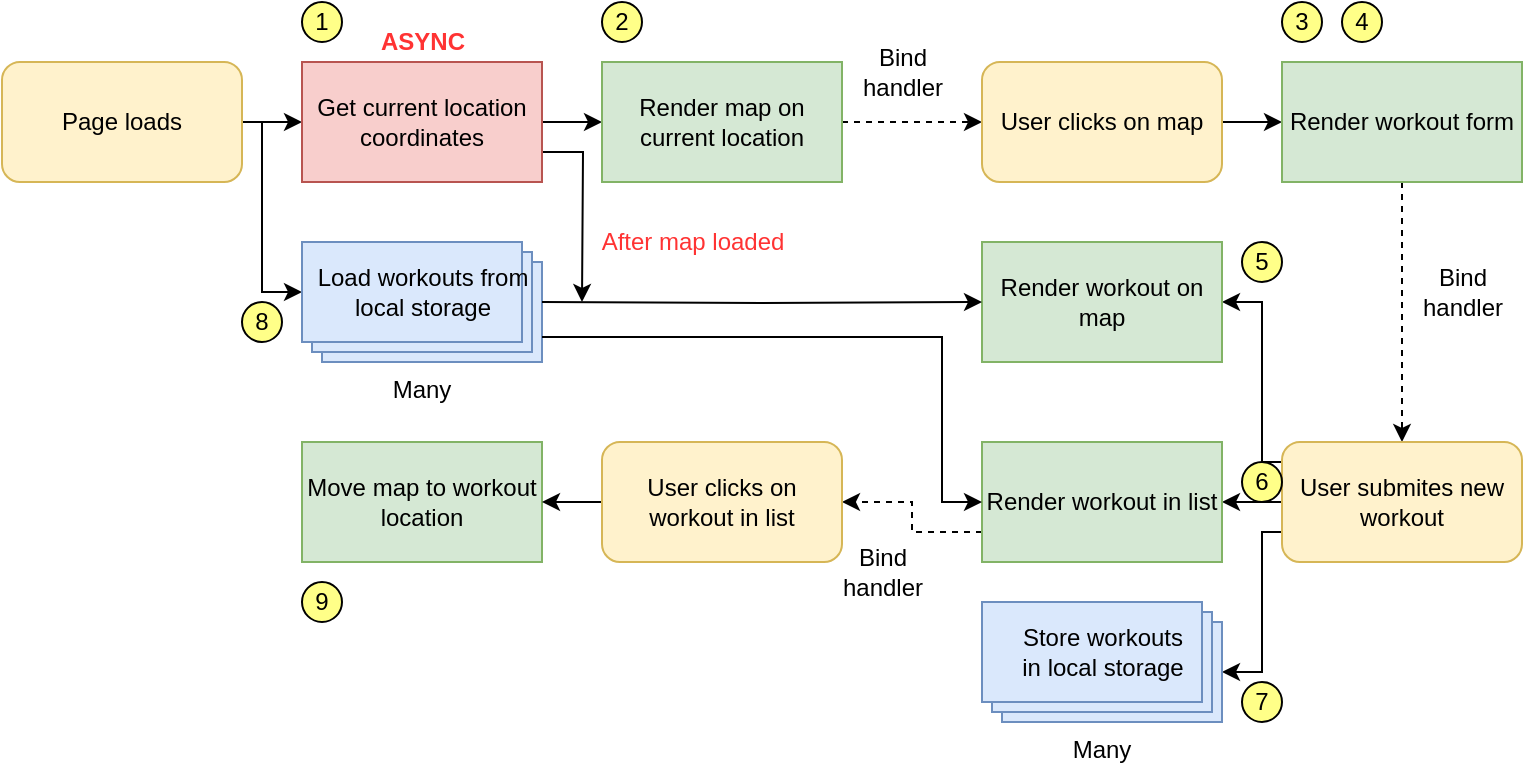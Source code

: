 <mxfile version="14.4.8" type="github">
  <diagram id="ZVJCvrJhSOfc0Hs9yVCG" name="Page-1">
    <mxGraphModel dx="786" dy="489" grid="1" gridSize="10" guides="1" tooltips="1" connect="1" arrows="1" fold="1" page="1" pageScale="1" pageWidth="827" pageHeight="1169" math="0" shadow="0">
      <root>
        <mxCell id="0" />
        <mxCell id="1" parent="0" />
        <mxCell id="-EUZ3wJkCfkC2KTh_jhl-2" style="edgeStyle=orthogonalEdgeStyle;rounded=0;orthogonalLoop=1;jettySize=auto;html=1;" edge="1" parent="1" source="-EUZ3wJkCfkC2KTh_jhl-1">
          <mxGeometry relative="1" as="geometry">
            <mxPoint x="160" y="140" as="targetPoint" />
          </mxGeometry>
        </mxCell>
        <mxCell id="-EUZ3wJkCfkC2KTh_jhl-40" style="edgeStyle=orthogonalEdgeStyle;rounded=0;orthogonalLoop=1;jettySize=auto;html=1;entryX=0;entryY=0;entryDx=0;entryDy=25;entryPerimeter=0;" edge="1" parent="1" source="-EUZ3wJkCfkC2KTh_jhl-1" target="-EUZ3wJkCfkC2KTh_jhl-36">
          <mxGeometry relative="1" as="geometry">
            <Array as="points">
              <mxPoint x="140" y="140" />
              <mxPoint x="140" y="225" />
            </Array>
          </mxGeometry>
        </mxCell>
        <mxCell id="-EUZ3wJkCfkC2KTh_jhl-1" value="Page loads" style="rounded=1;whiteSpace=wrap;html=1;fillColor=#fff2cc;strokeColor=#d6b656;" vertex="1" parent="1">
          <mxGeometry x="10" y="110" width="120" height="60" as="geometry" />
        </mxCell>
        <mxCell id="-EUZ3wJkCfkC2KTh_jhl-7" style="edgeStyle=orthogonalEdgeStyle;rounded=0;orthogonalLoop=1;jettySize=auto;html=1;" edge="1" parent="1" source="-EUZ3wJkCfkC2KTh_jhl-3">
          <mxGeometry relative="1" as="geometry">
            <mxPoint x="310" y="140" as="targetPoint" />
          </mxGeometry>
        </mxCell>
        <mxCell id="-EUZ3wJkCfkC2KTh_jhl-42" style="edgeStyle=orthogonalEdgeStyle;rounded=0;orthogonalLoop=1;jettySize=auto;html=1;exitX=1;exitY=0.75;exitDx=0;exitDy=0;" edge="1" parent="1" source="-EUZ3wJkCfkC2KTh_jhl-3">
          <mxGeometry relative="1" as="geometry">
            <mxPoint x="300" y="230" as="targetPoint" />
          </mxGeometry>
        </mxCell>
        <mxCell id="-EUZ3wJkCfkC2KTh_jhl-3" value="Get current location coordinates" style="rounded=0;whiteSpace=wrap;html=1;fillColor=#f8cecc;strokeColor=#b85450;" vertex="1" parent="1">
          <mxGeometry x="160" y="110" width="120" height="60" as="geometry" />
        </mxCell>
        <mxCell id="-EUZ3wJkCfkC2KTh_jhl-5" value="&lt;b&gt;&lt;font color=&quot;#ff3333&quot;&gt;ASYNC&lt;/font&gt;&lt;/b&gt;" style="text;html=1;align=center;verticalAlign=middle;resizable=0;points=[];autosize=1;" vertex="1" parent="1">
          <mxGeometry x="190" y="90" width="60" height="20" as="geometry" />
        </mxCell>
        <mxCell id="-EUZ3wJkCfkC2KTh_jhl-6" value="1" style="ellipse;whiteSpace=wrap;html=1;aspect=fixed;fillColor=#ffff88;" vertex="1" parent="1">
          <mxGeometry x="160" y="80" width="20" height="20" as="geometry" />
        </mxCell>
        <mxCell id="-EUZ3wJkCfkC2KTh_jhl-11" style="edgeStyle=orthogonalEdgeStyle;rounded=0;orthogonalLoop=1;jettySize=auto;html=1;dashed=1;" edge="1" parent="1" source="-EUZ3wJkCfkC2KTh_jhl-8">
          <mxGeometry relative="1" as="geometry">
            <mxPoint x="500" y="140" as="targetPoint" />
          </mxGeometry>
        </mxCell>
        <mxCell id="-EUZ3wJkCfkC2KTh_jhl-8" value="Render map on current location" style="rounded=0;whiteSpace=wrap;html=1;fillColor=#d5e8d4;strokeColor=#82b366;" vertex="1" parent="1">
          <mxGeometry x="310" y="110" width="120" height="60" as="geometry" />
        </mxCell>
        <mxCell id="-EUZ3wJkCfkC2KTh_jhl-9" value="2" style="ellipse;whiteSpace=wrap;html=1;aspect=fixed;fillColor=#ffff88;" vertex="1" parent="1">
          <mxGeometry x="310" y="80" width="20" height="20" as="geometry" />
        </mxCell>
        <mxCell id="-EUZ3wJkCfkC2KTh_jhl-12" value="Bind &lt;br&gt;handler" style="text;html=1;resizable=0;autosize=1;align=center;verticalAlign=middle;points=[];fillColor=none;strokeColor=none;rounded=0;" vertex="1" parent="1">
          <mxGeometry x="430" y="100" width="60" height="30" as="geometry" />
        </mxCell>
        <mxCell id="-EUZ3wJkCfkC2KTh_jhl-15" style="edgeStyle=orthogonalEdgeStyle;rounded=0;orthogonalLoop=1;jettySize=auto;html=1;entryX=0;entryY=0.5;entryDx=0;entryDy=0;" edge="1" parent="1" source="-EUZ3wJkCfkC2KTh_jhl-13" target="-EUZ3wJkCfkC2KTh_jhl-14">
          <mxGeometry relative="1" as="geometry" />
        </mxCell>
        <mxCell id="-EUZ3wJkCfkC2KTh_jhl-13" value="User clicks on map" style="rounded=1;whiteSpace=wrap;html=1;fillColor=#fff2cc;strokeColor=#d6b656;" vertex="1" parent="1">
          <mxGeometry x="500" y="110" width="120" height="60" as="geometry" />
        </mxCell>
        <mxCell id="-EUZ3wJkCfkC2KTh_jhl-20" style="edgeStyle=orthogonalEdgeStyle;rounded=0;orthogonalLoop=1;jettySize=auto;html=1;dashed=1;" edge="1" parent="1" source="-EUZ3wJkCfkC2KTh_jhl-14" target="-EUZ3wJkCfkC2KTh_jhl-19">
          <mxGeometry relative="1" as="geometry" />
        </mxCell>
        <mxCell id="-EUZ3wJkCfkC2KTh_jhl-14" value="Render workout form" style="rounded=0;whiteSpace=wrap;html=1;fillColor=#d5e8d4;strokeColor=#82b366;" vertex="1" parent="1">
          <mxGeometry x="650" y="110" width="120" height="60" as="geometry" />
        </mxCell>
        <mxCell id="-EUZ3wJkCfkC2KTh_jhl-16" value="3" style="ellipse;whiteSpace=wrap;html=1;aspect=fixed;fillColor=#ffff88;" vertex="1" parent="1">
          <mxGeometry x="650" y="80" width="20" height="20" as="geometry" />
        </mxCell>
        <mxCell id="-EUZ3wJkCfkC2KTh_jhl-17" value="4" style="ellipse;whiteSpace=wrap;html=1;aspect=fixed;fillColor=#ffff88;" vertex="1" parent="1">
          <mxGeometry x="680" y="80" width="20" height="20" as="geometry" />
        </mxCell>
        <mxCell id="-EUZ3wJkCfkC2KTh_jhl-26" style="edgeStyle=orthogonalEdgeStyle;rounded=0;orthogonalLoop=1;jettySize=auto;html=1;entryX=1;entryY=0.5;entryDx=0;entryDy=0;" edge="1" parent="1" source="-EUZ3wJkCfkC2KTh_jhl-19" target="-EUZ3wJkCfkC2KTh_jhl-23">
          <mxGeometry relative="1" as="geometry" />
        </mxCell>
        <mxCell id="-EUZ3wJkCfkC2KTh_jhl-28" style="edgeStyle=orthogonalEdgeStyle;rounded=0;orthogonalLoop=1;jettySize=auto;html=1;entryX=1;entryY=0.5;entryDx=0;entryDy=0;" edge="1" parent="1" source="-EUZ3wJkCfkC2KTh_jhl-19" target="-EUZ3wJkCfkC2KTh_jhl-22">
          <mxGeometry relative="1" as="geometry">
            <Array as="points">
              <mxPoint x="640" y="310" />
              <mxPoint x="640" y="230" />
            </Array>
          </mxGeometry>
        </mxCell>
        <mxCell id="-EUZ3wJkCfkC2KTh_jhl-51" style="edgeStyle=orthogonalEdgeStyle;rounded=0;orthogonalLoop=1;jettySize=auto;html=1;exitX=0;exitY=0.75;exitDx=0;exitDy=0;entryX=0;entryY=0;entryDx=120;entryDy=35;entryPerimeter=0;" edge="1" parent="1" source="-EUZ3wJkCfkC2KTh_jhl-19" target="-EUZ3wJkCfkC2KTh_jhl-25">
          <mxGeometry relative="1" as="geometry">
            <mxPoint x="710" y="420" as="targetPoint" />
            <Array as="points">
              <mxPoint x="640" y="345" />
              <mxPoint x="640" y="415" />
            </Array>
          </mxGeometry>
        </mxCell>
        <mxCell id="-EUZ3wJkCfkC2KTh_jhl-19" value="User submites new workout" style="rounded=1;whiteSpace=wrap;html=1;fillColor=#fff2cc;strokeColor=#d6b656;" vertex="1" parent="1">
          <mxGeometry x="650" y="300" width="120" height="60" as="geometry" />
        </mxCell>
        <mxCell id="-EUZ3wJkCfkC2KTh_jhl-21" value="Bind &lt;br&gt;handler" style="text;html=1;resizable=0;autosize=1;align=center;verticalAlign=middle;points=[];fillColor=none;strokeColor=none;rounded=0;" vertex="1" parent="1">
          <mxGeometry x="710" y="210" width="60" height="30" as="geometry" />
        </mxCell>
        <mxCell id="-EUZ3wJkCfkC2KTh_jhl-22" value="Render workout on map" style="rounded=0;whiteSpace=wrap;html=1;fillColor=#d5e8d4;strokeColor=#82b366;" vertex="1" parent="1">
          <mxGeometry x="500" y="200" width="120" height="60" as="geometry" />
        </mxCell>
        <mxCell id="-EUZ3wJkCfkC2KTh_jhl-55" style="edgeStyle=orthogonalEdgeStyle;rounded=0;orthogonalLoop=1;jettySize=auto;html=1;exitX=0;exitY=0.75;exitDx=0;exitDy=0;entryX=1;entryY=0.5;entryDx=0;entryDy=0;dashed=1;" edge="1" parent="1" source="-EUZ3wJkCfkC2KTh_jhl-23" target="-EUZ3wJkCfkC2KTh_jhl-49">
          <mxGeometry relative="1" as="geometry" />
        </mxCell>
        <mxCell id="-EUZ3wJkCfkC2KTh_jhl-23" value="Render workout in list" style="rounded=0;whiteSpace=wrap;html=1;fillColor=#d5e8d4;strokeColor=#82b366;" vertex="1" parent="1">
          <mxGeometry x="500" y="300" width="120" height="60" as="geometry" />
        </mxCell>
        <mxCell id="-EUZ3wJkCfkC2KTh_jhl-30" value="5" style="ellipse;whiteSpace=wrap;html=1;aspect=fixed;fillColor=#ffff88;" vertex="1" parent="1">
          <mxGeometry x="630" y="200" width="20" height="20" as="geometry" />
        </mxCell>
        <mxCell id="-EUZ3wJkCfkC2KTh_jhl-31" value="6" style="ellipse;whiteSpace=wrap;html=1;aspect=fixed;fillColor=#ffff88;" vertex="1" parent="1">
          <mxGeometry x="630" y="310" width="20" height="20" as="geometry" />
        </mxCell>
        <mxCell id="-EUZ3wJkCfkC2KTh_jhl-32" value="7" style="ellipse;whiteSpace=wrap;html=1;aspect=fixed;fillColor=#ffff88;" vertex="1" parent="1">
          <mxGeometry x="630" y="420" width="20" height="20" as="geometry" />
        </mxCell>
        <mxCell id="-EUZ3wJkCfkC2KTh_jhl-34" value="" style="group" vertex="1" connectable="0" parent="1">
          <mxGeometry x="500" y="380" width="120" height="60" as="geometry" />
        </mxCell>
        <mxCell id="-EUZ3wJkCfkC2KTh_jhl-25" value="Many" style="verticalLabelPosition=bottom;verticalAlign=top;html=1;shape=mxgraph.basic.layered_rect;dx=10;outlineConnect=0;strokeColor=#6c8ebf;fillColor=#dae8fc;sketch=0;whiteSpace=wrap;" vertex="1" parent="-EUZ3wJkCfkC2KTh_jhl-34">
          <mxGeometry width="120" height="60" as="geometry" />
        </mxCell>
        <mxCell id="-EUZ3wJkCfkC2KTh_jhl-33" value="Store workouts &lt;br&gt;in local storage" style="text;html=1;resizable=0;autosize=1;align=center;verticalAlign=middle;points=[];strokeColor=none;rounded=0;sketch=0;labelBorderColor=none;labelBackgroundColor=none;" vertex="1" parent="-EUZ3wJkCfkC2KTh_jhl-34">
          <mxGeometry x="10" y="10" width="100" height="30" as="geometry" />
        </mxCell>
        <mxCell id="-EUZ3wJkCfkC2KTh_jhl-35" value="" style="group" vertex="1" connectable="0" parent="1">
          <mxGeometry x="160" y="200" width="120" height="60" as="geometry" />
        </mxCell>
        <mxCell id="-EUZ3wJkCfkC2KTh_jhl-36" value="Many" style="verticalLabelPosition=bottom;verticalAlign=top;html=1;shape=mxgraph.basic.layered_rect;dx=10;outlineConnect=0;strokeColor=#6c8ebf;fillColor=#dae8fc;sketch=0;whiteSpace=wrap;" vertex="1" parent="-EUZ3wJkCfkC2KTh_jhl-35">
          <mxGeometry width="120" height="60" as="geometry" />
        </mxCell>
        <mxCell id="-EUZ3wJkCfkC2KTh_jhl-37" value="Load workouts from &lt;br&gt;local storage" style="text;html=1;resizable=0;autosize=1;align=center;verticalAlign=middle;points=[];strokeColor=none;rounded=0;sketch=0;labelBorderColor=none;labelBackgroundColor=none;" vertex="1" parent="-EUZ3wJkCfkC2KTh_jhl-35">
          <mxGeometry y="10" width="120" height="30" as="geometry" />
        </mxCell>
        <mxCell id="-EUZ3wJkCfkC2KTh_jhl-41" style="edgeStyle=orthogonalEdgeStyle;rounded=0;orthogonalLoop=1;jettySize=auto;html=1;" edge="1" parent="1" target="-EUZ3wJkCfkC2KTh_jhl-22">
          <mxGeometry relative="1" as="geometry">
            <mxPoint x="280" y="230" as="sourcePoint" />
          </mxGeometry>
        </mxCell>
        <mxCell id="-EUZ3wJkCfkC2KTh_jhl-43" value="&lt;font color=&quot;#ff3333&quot;&gt;After map loaded&lt;/font&gt;" style="text;html=1;resizable=0;autosize=1;align=center;verticalAlign=middle;points=[];fillColor=none;strokeColor=none;rounded=0;" vertex="1" parent="1">
          <mxGeometry x="300" y="190" width="110" height="20" as="geometry" />
        </mxCell>
        <mxCell id="-EUZ3wJkCfkC2KTh_jhl-46" value="8" style="ellipse;whiteSpace=wrap;html=1;aspect=fixed;fillColor=#ffff88;" vertex="1" parent="1">
          <mxGeometry x="130" y="230" width="20" height="20" as="geometry" />
        </mxCell>
        <mxCell id="-EUZ3wJkCfkC2KTh_jhl-48" value="Move map to workout location" style="rounded=0;whiteSpace=wrap;html=1;fillColor=#d5e8d4;strokeColor=#82b366;" vertex="1" parent="1">
          <mxGeometry x="160" y="300" width="120" height="60" as="geometry" />
        </mxCell>
        <mxCell id="-EUZ3wJkCfkC2KTh_jhl-58" style="edgeStyle=orthogonalEdgeStyle;rounded=0;orthogonalLoop=1;jettySize=auto;html=1;entryX=1;entryY=0.5;entryDx=0;entryDy=0;" edge="1" parent="1" source="-EUZ3wJkCfkC2KTh_jhl-49" target="-EUZ3wJkCfkC2KTh_jhl-48">
          <mxGeometry relative="1" as="geometry" />
        </mxCell>
        <mxCell id="-EUZ3wJkCfkC2KTh_jhl-49" value="User clicks on workout in list" style="rounded=1;whiteSpace=wrap;html=1;fillColor=#fff2cc;strokeColor=#d6b656;" vertex="1" parent="1">
          <mxGeometry x="310" y="300" width="120" height="60" as="geometry" />
        </mxCell>
        <mxCell id="-EUZ3wJkCfkC2KTh_jhl-54" style="edgeStyle=orthogonalEdgeStyle;rounded=0;orthogonalLoop=1;jettySize=auto;html=1;exitX=0;exitY=0;exitDx=120;exitDy=47.5;exitPerimeter=0;entryX=0;entryY=0.5;entryDx=0;entryDy=0;" edge="1" parent="1" source="-EUZ3wJkCfkC2KTh_jhl-36" target="-EUZ3wJkCfkC2KTh_jhl-23">
          <mxGeometry relative="1" as="geometry">
            <Array as="points">
              <mxPoint x="480" y="248" />
              <mxPoint x="480" y="330" />
            </Array>
          </mxGeometry>
        </mxCell>
        <mxCell id="-EUZ3wJkCfkC2KTh_jhl-57" value="Bind &lt;br&gt;handler" style="text;html=1;resizable=0;autosize=1;align=center;verticalAlign=middle;points=[];fillColor=none;strokeColor=none;rounded=0;" vertex="1" parent="1">
          <mxGeometry x="420" y="350" width="60" height="30" as="geometry" />
        </mxCell>
        <mxCell id="-EUZ3wJkCfkC2KTh_jhl-60" value="9" style="ellipse;whiteSpace=wrap;html=1;aspect=fixed;fillColor=#ffff88;" vertex="1" parent="1">
          <mxGeometry x="160" y="370" width="20" height="20" as="geometry" />
        </mxCell>
      </root>
    </mxGraphModel>
  </diagram>
</mxfile>
